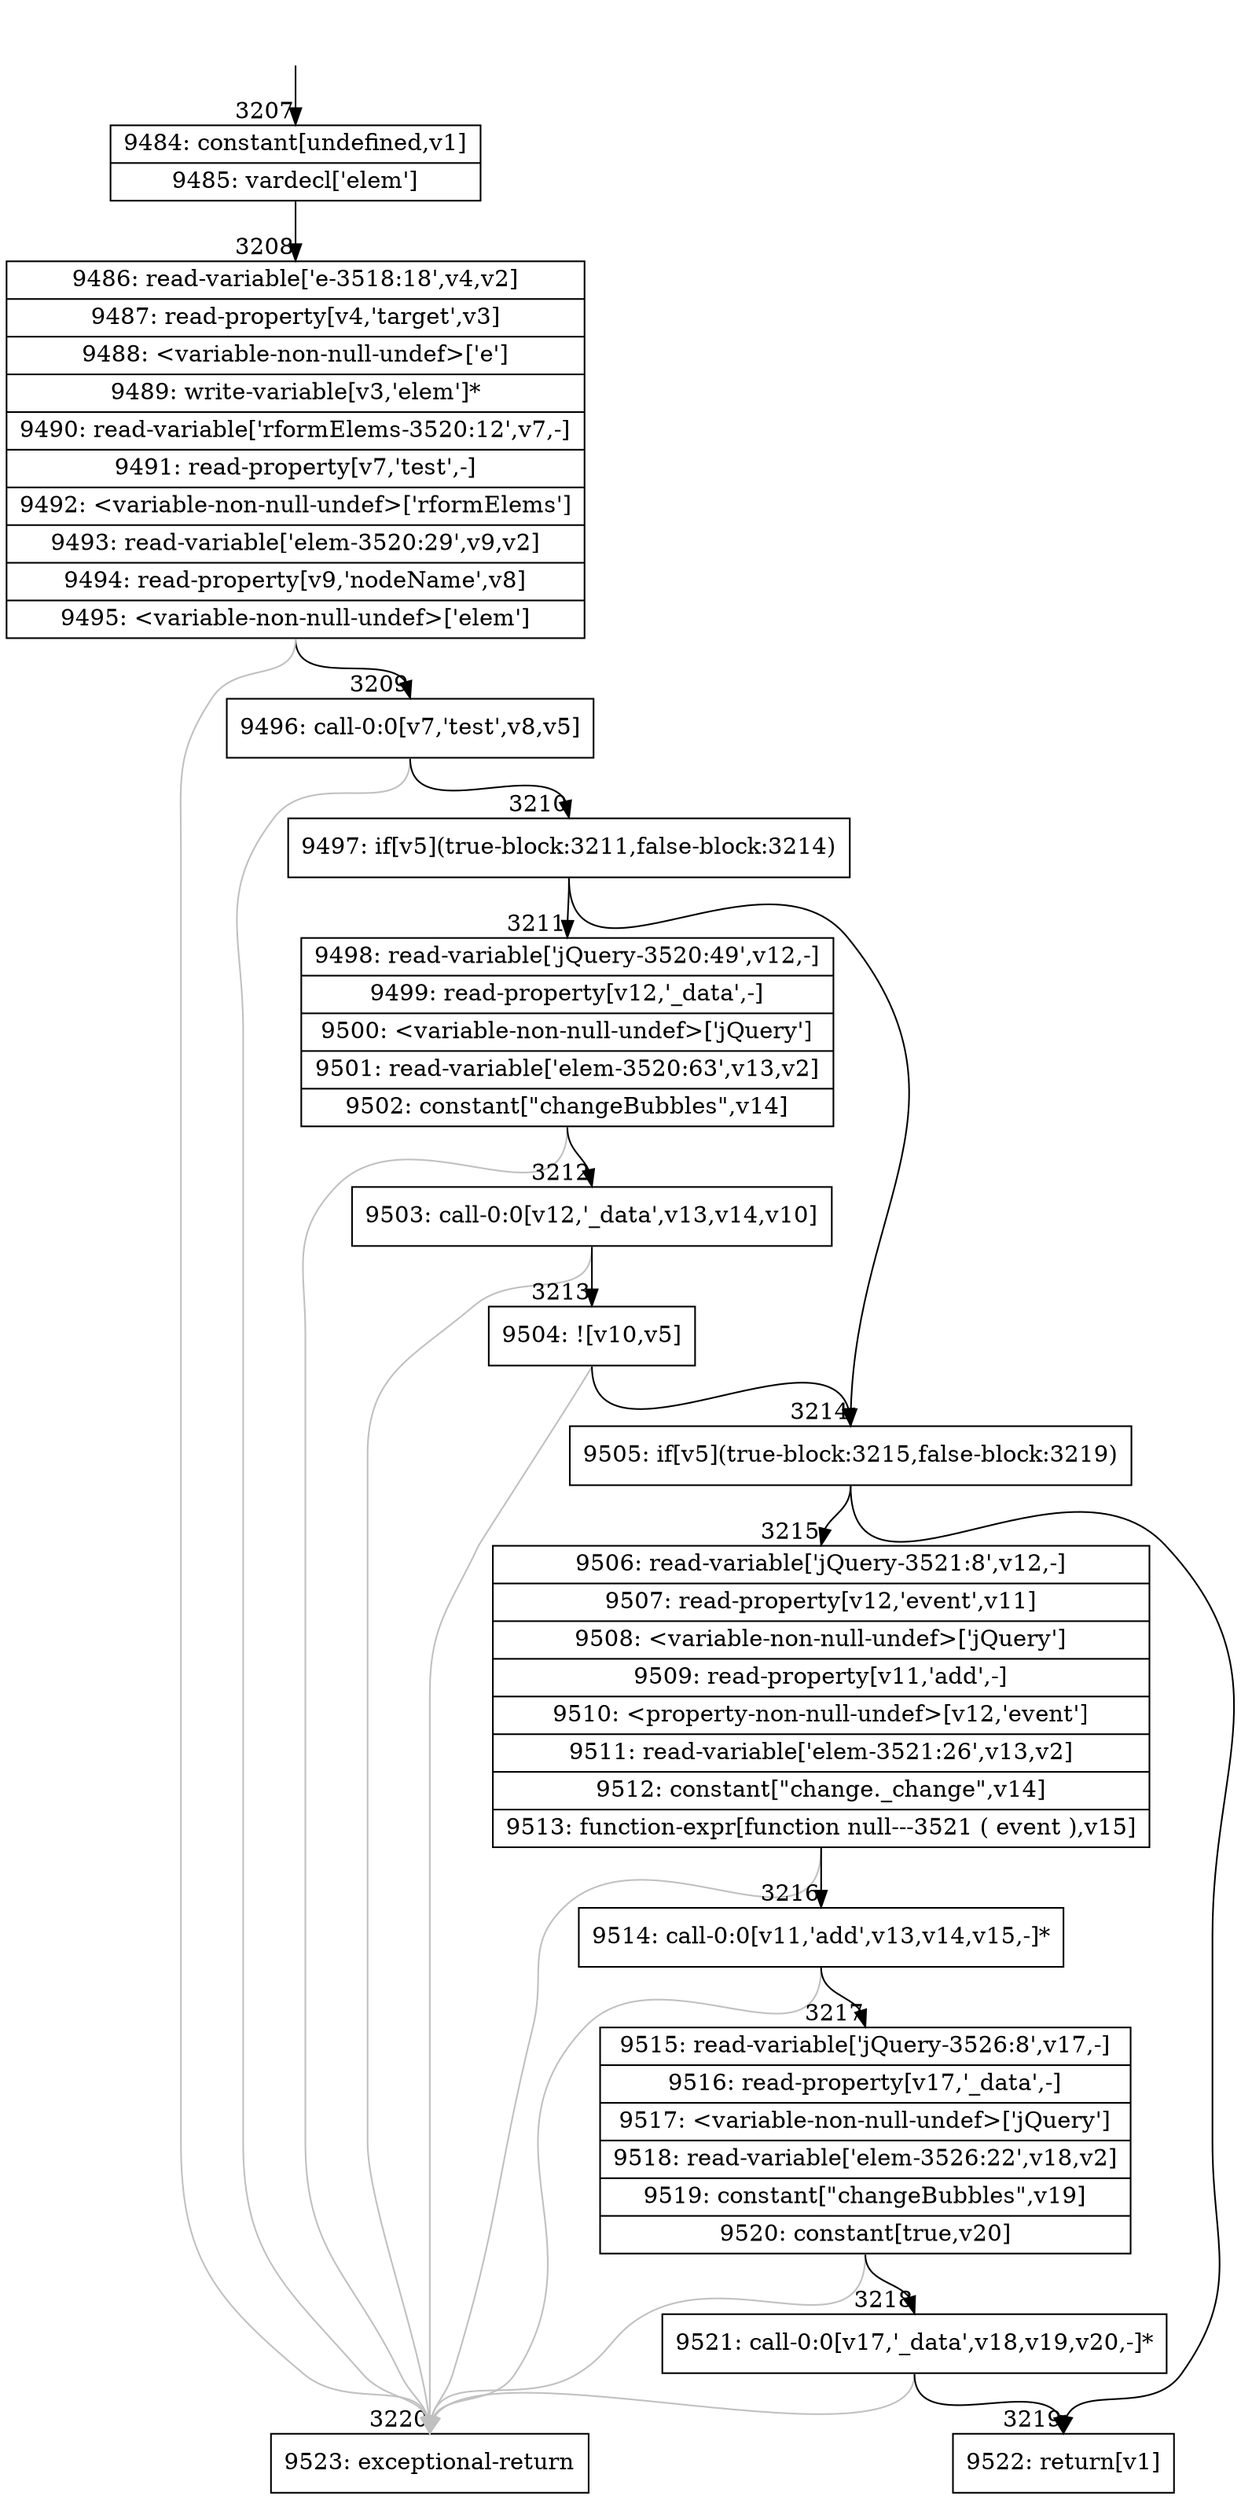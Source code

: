 digraph {
rankdir="TD"
BB_entry201[shape=none,label=""];
BB_entry201 -> BB3207 [tailport=s, headport=n, headlabel="    3207"]
BB3207 [shape=record label="{9484: constant[undefined,v1]|9485: vardecl['elem']}" ] 
BB3207 -> BB3208 [tailport=s, headport=n, headlabel="      3208"]
BB3208 [shape=record label="{9486: read-variable['e-3518:18',v4,v2]|9487: read-property[v4,'target',v3]|9488: \<variable-non-null-undef\>['e']|9489: write-variable[v3,'elem']*|9490: read-variable['rformElems-3520:12',v7,-]|9491: read-property[v7,'test',-]|9492: \<variable-non-null-undef\>['rformElems']|9493: read-variable['elem-3520:29',v9,v2]|9494: read-property[v9,'nodeName',v8]|9495: \<variable-non-null-undef\>['elem']}" ] 
BB3208 -> BB3209 [tailport=s, headport=n, headlabel="      3209"]
BB3208 -> BB3220 [tailport=s, headport=n, color=gray, headlabel="      3220"]
BB3209 [shape=record label="{9496: call-0:0[v7,'test',v8,v5]}" ] 
BB3209 -> BB3210 [tailport=s, headport=n, headlabel="      3210"]
BB3209 -> BB3220 [tailport=s, headport=n, color=gray]
BB3210 [shape=record label="{9497: if[v5](true-block:3211,false-block:3214)}" ] 
BB3210 -> BB3214 [tailport=s, headport=n, headlabel="      3214"]
BB3210 -> BB3211 [tailport=s, headport=n, headlabel="      3211"]
BB3211 [shape=record label="{9498: read-variable['jQuery-3520:49',v12,-]|9499: read-property[v12,'_data',-]|9500: \<variable-non-null-undef\>['jQuery']|9501: read-variable['elem-3520:63',v13,v2]|9502: constant[\"changeBubbles\",v14]}" ] 
BB3211 -> BB3212 [tailport=s, headport=n, headlabel="      3212"]
BB3211 -> BB3220 [tailport=s, headport=n, color=gray]
BB3212 [shape=record label="{9503: call-0:0[v12,'_data',v13,v14,v10]}" ] 
BB3212 -> BB3213 [tailport=s, headport=n, headlabel="      3213"]
BB3212 -> BB3220 [tailport=s, headport=n, color=gray]
BB3213 [shape=record label="{9504: ![v10,v5]}" ] 
BB3213 -> BB3214 [tailport=s, headport=n]
BB3213 -> BB3220 [tailport=s, headport=n, color=gray]
BB3214 [shape=record label="{9505: if[v5](true-block:3215,false-block:3219)}" ] 
BB3214 -> BB3215 [tailport=s, headport=n, headlabel="      3215"]
BB3214 -> BB3219 [tailport=s, headport=n, headlabel="      3219"]
BB3215 [shape=record label="{9506: read-variable['jQuery-3521:8',v12,-]|9507: read-property[v12,'event',v11]|9508: \<variable-non-null-undef\>['jQuery']|9509: read-property[v11,'add',-]|9510: \<property-non-null-undef\>[v12,'event']|9511: read-variable['elem-3521:26',v13,v2]|9512: constant[\"change._change\",v14]|9513: function-expr[function null---3521 ( event ),v15]}" ] 
BB3215 -> BB3216 [tailport=s, headport=n, headlabel="      3216"]
BB3215 -> BB3220 [tailport=s, headport=n, color=gray]
BB3216 [shape=record label="{9514: call-0:0[v11,'add',v13,v14,v15,-]*}" ] 
BB3216 -> BB3217 [tailport=s, headport=n, headlabel="      3217"]
BB3216 -> BB3220 [tailport=s, headport=n, color=gray]
BB3217 [shape=record label="{9515: read-variable['jQuery-3526:8',v17,-]|9516: read-property[v17,'_data',-]|9517: \<variable-non-null-undef\>['jQuery']|9518: read-variable['elem-3526:22',v18,v2]|9519: constant[\"changeBubbles\",v19]|9520: constant[true,v20]}" ] 
BB3217 -> BB3218 [tailport=s, headport=n, headlabel="      3218"]
BB3217 -> BB3220 [tailport=s, headport=n, color=gray]
BB3218 [shape=record label="{9521: call-0:0[v17,'_data',v18,v19,v20,-]*}" ] 
BB3218 -> BB3219 [tailport=s, headport=n]
BB3218 -> BB3220 [tailport=s, headport=n, color=gray]
BB3219 [shape=record label="{9522: return[v1]}" ] 
BB3220 [shape=record label="{9523: exceptional-return}" ] 
}

